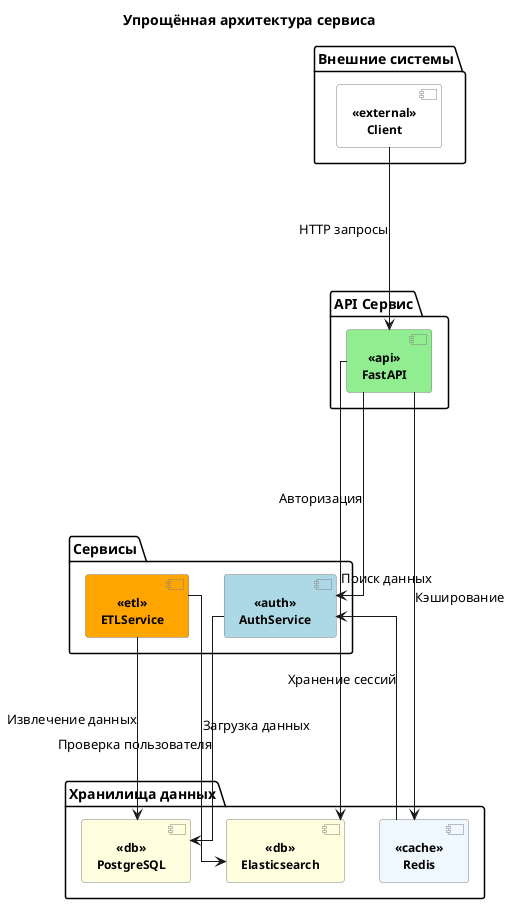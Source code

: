 @startuml
skinparam componentStyle 2
skinparam linetype ortho

skinparam component {
  BackgroundColor<<api>> LightGreen
  BackgroundColor<<auth>> LightBlue
  BackgroundColor<<db>> LightYellow
  BackgroundColor<<cache>> AliceBlue
  BackgroundColor<<etl>> Orange
  BackgroundColor<<external>> #FFD700 ' Золотистый для внешних систем
  BorderColor Gray
  FontSize 12
  FontStyle Bold
}

title Упрощённая архитектура сервиса

package "Внешние системы" {
  [Client] as client <<external>>
}

package "API Сервис" {
  [FastAPI] as fastapi <<api>>
}

package "Сервисы" {
  [AuthService] as auth <<auth>>
  [ETLService] as etl <<etl>>
}

package "Хранилища данных" {
  [PostgreSQL] as postgres <<db>>
  [Redis] as redis <<cache>>
  [Elasticsearch] as elasticsearch <<db>>
}


client ----> fastapi : HTTP запросы

fastapi ----> redis : Кэширование
fastapi ----> elasticsearch : Поиск данных
fastapi ----> auth : Авторизация

auth --> postgres : Проверка пользователя
redis --> auth : Хранение сессий

etl ----> postgres : Извлечение данных
etl ----> elasticsearch : Загрузка данных




@enduml
